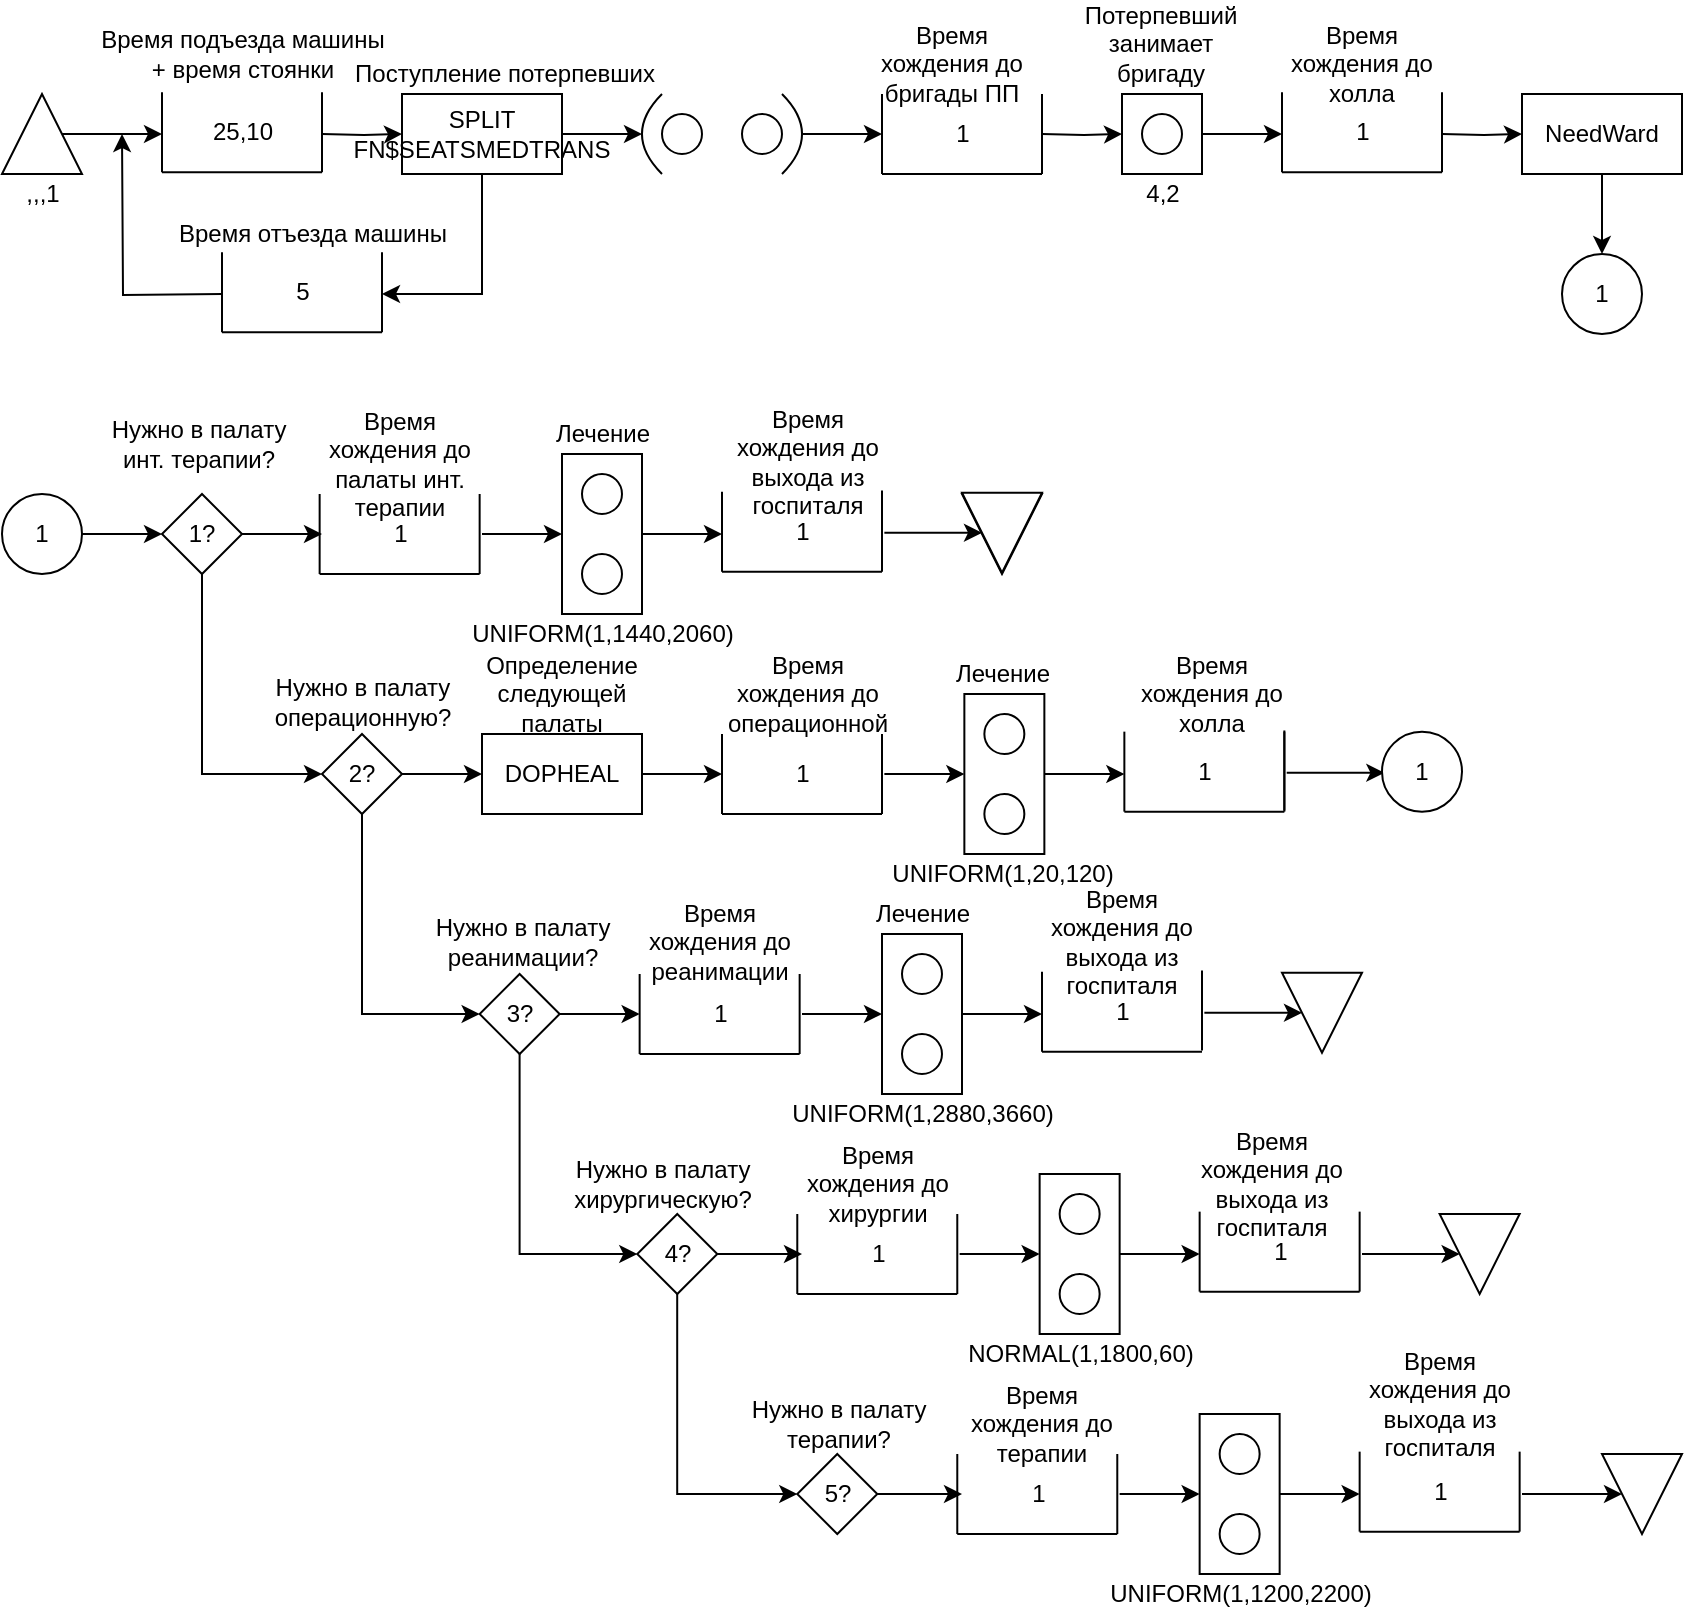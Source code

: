 <mxfile version="13.6.2" type="device"><diagram id="pzM8AmHVNg4FUVe3V20h" name="Page-1"><mxGraphModel dx="1422" dy="822" grid="1" gridSize="10" guides="1" tooltips="1" connect="1" arrows="1" fold="1" page="1" pageScale="1" pageWidth="827" pageHeight="1169" math="0" shadow="0"><root><mxCell id="0"/><mxCell id="1" parent="0"/><mxCell id="bkirzRiMXNWcFvwqPxNW-3" style="edgeStyle=orthogonalEdgeStyle;rounded=0;orthogonalLoop=1;jettySize=auto;html=1;entryX=0;entryY=0.5;entryDx=0;entryDy=0;" edge="1" parent="1" source="bkirzRiMXNWcFvwqPxNW-1"><mxGeometry relative="1" as="geometry"><mxPoint x="120.0" y="100" as="targetPoint"/></mxGeometry></mxCell><mxCell id="bkirzRiMXNWcFvwqPxNW-1" value="" style="triangle;whiteSpace=wrap;html=1;rotation=-90;" vertex="1" parent="1"><mxGeometry x="40" y="80" width="40" height="40" as="geometry"/></mxCell><mxCell id="bkirzRiMXNWcFvwqPxNW-5" style="edgeStyle=orthogonalEdgeStyle;rounded=0;orthogonalLoop=1;jettySize=auto;html=1;entryX=0;entryY=0.5;entryDx=0;entryDy=0;" edge="1" parent="1" target="bkirzRiMXNWcFvwqPxNW-4"><mxGeometry relative="1" as="geometry"><mxPoint x="200" y="100" as="sourcePoint"/></mxGeometry></mxCell><mxCell id="bkirzRiMXNWcFvwqPxNW-6" style="edgeStyle=orthogonalEdgeStyle;rounded=0;orthogonalLoop=1;jettySize=auto;html=1;" edge="1" parent="1"><mxGeometry relative="1" as="geometry"><mxPoint x="100" y="100" as="targetPoint"/><mxPoint x="150" y="180" as="sourcePoint"/><Array as="points"/></mxGeometry></mxCell><mxCell id="bkirzRiMXNWcFvwqPxNW-14" style="edgeStyle=orthogonalEdgeStyle;rounded=0;orthogonalLoop=1;jettySize=auto;html=1;entryX=0;entryY=0.5;entryDx=0;entryDy=0;" edge="1" parent="1" source="bkirzRiMXNWcFvwqPxNW-4" target="bkirzRiMXNWcFvwqPxNW-8"><mxGeometry relative="1" as="geometry"/></mxCell><mxCell id="bkirzRiMXNWcFvwqPxNW-4" value="SPLIT FN$SEATSMEDTRANS" style="rounded=0;whiteSpace=wrap;html=1;" vertex="1" parent="1"><mxGeometry x="240" y="80" width="80" height="40" as="geometry"/></mxCell><mxCell id="bkirzRiMXNWcFvwqPxNW-8" value="" style="shape=dataStorage;whiteSpace=wrap;html=1;fixedSize=1;size=10;" vertex="1" parent="1"><mxGeometry x="360" y="80" width="10" height="40" as="geometry"/></mxCell><mxCell id="bkirzRiMXNWcFvwqPxNW-16" style="edgeStyle=orthogonalEdgeStyle;rounded=0;orthogonalLoop=1;jettySize=auto;html=1;entryX=0;entryY=0.5;entryDx=0;entryDy=0;" edge="1" parent="1" target="bkirzRiMXNWcFvwqPxNW-15"><mxGeometry relative="1" as="geometry"><mxPoint x="560" y="100" as="sourcePoint"/></mxGeometry></mxCell><mxCell id="bkirzRiMXNWcFvwqPxNW-9" value="" style="shape=dataStorage;whiteSpace=wrap;html=1;fixedSize=1;size=10;rotation=-180;" vertex="1" parent="1"><mxGeometry x="430" y="80" width="10" height="40" as="geometry"/></mxCell><mxCell id="bkirzRiMXNWcFvwqPxNW-10" value="" style="ellipse;whiteSpace=wrap;html=1;aspect=fixed;" vertex="1" parent="1"><mxGeometry x="370" y="90" width="20" height="20" as="geometry"/></mxCell><mxCell id="bkirzRiMXNWcFvwqPxNW-13" value="" style="ellipse;whiteSpace=wrap;html=1;aspect=fixed;" vertex="1" parent="1"><mxGeometry x="410" y="90" width="20" height="20" as="geometry"/></mxCell><mxCell id="bkirzRiMXNWcFvwqPxNW-23" style="edgeStyle=orthogonalEdgeStyle;rounded=0;orthogonalLoop=1;jettySize=auto;html=1;entryX=0;entryY=0.5;entryDx=0;entryDy=0;" edge="1" parent="1" source="bkirzRiMXNWcFvwqPxNW-15"><mxGeometry relative="1" as="geometry"><mxPoint x="680" y="100" as="targetPoint"/></mxGeometry></mxCell><mxCell id="bkirzRiMXNWcFvwqPxNW-15" value="" style="whiteSpace=wrap;html=1;aspect=fixed;" vertex="1" parent="1"><mxGeometry x="600" y="80" width="40" height="40" as="geometry"/></mxCell><mxCell id="bkirzRiMXNWcFvwqPxNW-17" value="" style="ellipse;whiteSpace=wrap;html=1;aspect=fixed;" vertex="1" parent="1"><mxGeometry x="610" y="90" width="20" height="20" as="geometry"/></mxCell><mxCell id="bkirzRiMXNWcFvwqPxNW-19" style="edgeStyle=orthogonalEdgeStyle;rounded=0;orthogonalLoop=1;jettySize=auto;html=1;entryX=1;entryY=0.5;entryDx=0;entryDy=0;" edge="1" parent="1" source="bkirzRiMXNWcFvwqPxNW-4"><mxGeometry relative="1" as="geometry"><mxPoint x="230" y="180" as="targetPoint"/><mxPoint x="280" y="120" as="sourcePoint"/><Array as="points"><mxPoint x="280" y="180"/></Array></mxGeometry></mxCell><mxCell id="bkirzRiMXNWcFvwqPxNW-21" style="edgeStyle=orthogonalEdgeStyle;rounded=0;orthogonalLoop=1;jettySize=auto;html=1;entryX=0;entryY=0.5;entryDx=0;entryDy=0;" edge="1" parent="1" source="bkirzRiMXNWcFvwqPxNW-9"><mxGeometry relative="1" as="geometry"><mxPoint x="440" y="100" as="sourcePoint"/><mxPoint x="480" y="100" as="targetPoint"/></mxGeometry></mxCell><mxCell id="bkirzRiMXNWcFvwqPxNW-25" style="edgeStyle=orthogonalEdgeStyle;rounded=0;orthogonalLoop=1;jettySize=auto;html=1;entryX=0;entryY=0.5;entryDx=0;entryDy=0;" edge="1" parent="1" target="bkirzRiMXNWcFvwqPxNW-24"><mxGeometry relative="1" as="geometry"><mxPoint x="760" y="100" as="sourcePoint"/></mxGeometry></mxCell><mxCell id="bkirzRiMXNWcFvwqPxNW-185" style="edgeStyle=orthogonalEdgeStyle;rounded=0;orthogonalLoop=1;jettySize=auto;html=1;entryX=0.5;entryY=0;entryDx=0;entryDy=0;" edge="1" parent="1" source="bkirzRiMXNWcFvwqPxNW-24" target="bkirzRiMXNWcFvwqPxNW-184"><mxGeometry relative="1" as="geometry"/></mxCell><mxCell id="bkirzRiMXNWcFvwqPxNW-24" value="NeedWard" style="rounded=0;whiteSpace=wrap;html=1;" vertex="1" parent="1"><mxGeometry x="800" y="80" width="80" height="40" as="geometry"/></mxCell><mxCell id="bkirzRiMXNWcFvwqPxNW-57" style="edgeStyle=orthogonalEdgeStyle;rounded=0;orthogonalLoop=1;jettySize=auto;html=1;entryX=0;entryY=0.5;entryDx=0;entryDy=0;" edge="1" parent="1" source="bkirzRiMXNWcFvwqPxNW-26" target="bkirzRiMXNWcFvwqPxNW-27"><mxGeometry relative="1" as="geometry"/></mxCell><mxCell id="bkirzRiMXNWcFvwqPxNW-26" value="1" style="ellipse;whiteSpace=wrap;html=1;aspect=fixed;" vertex="1" parent="1"><mxGeometry x="40" y="280" width="40" height="40" as="geometry"/></mxCell><mxCell id="bkirzRiMXNWcFvwqPxNW-58" style="edgeStyle=orthogonalEdgeStyle;rounded=0;orthogonalLoop=1;jettySize=auto;html=1;exitX=1;exitY=0.5;exitDx=0;exitDy=0;entryX=0;entryY=0.5;entryDx=0;entryDy=0;" edge="1" parent="1" source="bkirzRiMXNWcFvwqPxNW-27"><mxGeometry relative="1" as="geometry"><mxPoint x="200" y="300" as="targetPoint"/></mxGeometry></mxCell><mxCell id="bkirzRiMXNWcFvwqPxNW-59" style="edgeStyle=orthogonalEdgeStyle;rounded=0;orthogonalLoop=1;jettySize=auto;html=1;entryX=0;entryY=0.5;entryDx=0;entryDy=0;" edge="1" parent="1" source="bkirzRiMXNWcFvwqPxNW-27" target="bkirzRiMXNWcFvwqPxNW-28"><mxGeometry relative="1" as="geometry"><Array as="points"><mxPoint x="140" y="420"/></Array></mxGeometry></mxCell><mxCell id="bkirzRiMXNWcFvwqPxNW-27" value="1?" style="rhombus;whiteSpace=wrap;html=1;" vertex="1" parent="1"><mxGeometry x="120" y="280" width="40" height="40" as="geometry"/></mxCell><mxCell id="bkirzRiMXNWcFvwqPxNW-60" style="edgeStyle=orthogonalEdgeStyle;rounded=0;orthogonalLoop=1;jettySize=auto;html=1;entryX=0;entryY=0.5;entryDx=0;entryDy=0;" edge="1" parent="1" source="bkirzRiMXNWcFvwqPxNW-28" target="bkirzRiMXNWcFvwqPxNW-29"><mxGeometry relative="1" as="geometry"><Array as="points"><mxPoint x="220" y="540"/></Array></mxGeometry></mxCell><mxCell id="bkirzRiMXNWcFvwqPxNW-61" style="edgeStyle=orthogonalEdgeStyle;rounded=0;orthogonalLoop=1;jettySize=auto;html=1;exitX=1;exitY=0.5;exitDx=0;exitDy=0;entryX=0;entryY=0.5;entryDx=0;entryDy=0;" edge="1" parent="1" source="bkirzRiMXNWcFvwqPxNW-28" target="bkirzRiMXNWcFvwqPxNW-33"><mxGeometry relative="1" as="geometry"/></mxCell><mxCell id="bkirzRiMXNWcFvwqPxNW-28" value="2?" style="rhombus;whiteSpace=wrap;html=1;" vertex="1" parent="1"><mxGeometry x="200" y="400" width="40" height="40" as="geometry"/></mxCell><mxCell id="bkirzRiMXNWcFvwqPxNW-62" style="edgeStyle=orthogonalEdgeStyle;rounded=0;orthogonalLoop=1;jettySize=auto;html=1;entryX=0;entryY=0.5;entryDx=0;entryDy=0;" edge="1" parent="1" source="bkirzRiMXNWcFvwqPxNW-29" target="bkirzRiMXNWcFvwqPxNW-30"><mxGeometry relative="1" as="geometry"><Array as="points"><mxPoint x="299" y="660"/></Array></mxGeometry></mxCell><mxCell id="bkirzRiMXNWcFvwqPxNW-169" style="edgeStyle=orthogonalEdgeStyle;rounded=0;orthogonalLoop=1;jettySize=auto;html=1;" edge="1" parent="1" source="bkirzRiMXNWcFvwqPxNW-29"><mxGeometry relative="1" as="geometry"><mxPoint x="358.82" y="540" as="targetPoint"/></mxGeometry></mxCell><mxCell id="bkirzRiMXNWcFvwqPxNW-29" value="3?" style="rhombus;whiteSpace=wrap;html=1;" vertex="1" parent="1"><mxGeometry x="278.82" y="520" width="40" height="40" as="geometry"/></mxCell><mxCell id="bkirzRiMXNWcFvwqPxNW-63" style="edgeStyle=orthogonalEdgeStyle;rounded=0;orthogonalLoop=1;jettySize=auto;html=1;entryX=0;entryY=0.5;entryDx=0;entryDy=0;" edge="1" parent="1" source="bkirzRiMXNWcFvwqPxNW-30" target="bkirzRiMXNWcFvwqPxNW-31"><mxGeometry relative="1" as="geometry"><Array as="points"><mxPoint x="378" y="780"/></Array></mxGeometry></mxCell><mxCell id="bkirzRiMXNWcFvwqPxNW-170" style="edgeStyle=orthogonalEdgeStyle;rounded=0;orthogonalLoop=1;jettySize=auto;html=1;" edge="1" parent="1" source="bkirzRiMXNWcFvwqPxNW-30"><mxGeometry relative="1" as="geometry"><mxPoint x="440" y="660.0" as="targetPoint"/></mxGeometry></mxCell><mxCell id="bkirzRiMXNWcFvwqPxNW-30" value="4?" style="rhombus;whiteSpace=wrap;html=1;" vertex="1" parent="1"><mxGeometry x="357.64" y="640" width="40" height="40" as="geometry"/></mxCell><mxCell id="bkirzRiMXNWcFvwqPxNW-171" style="edgeStyle=orthogonalEdgeStyle;rounded=0;orthogonalLoop=1;jettySize=auto;html=1;" edge="1" parent="1" source="bkirzRiMXNWcFvwqPxNW-31"><mxGeometry relative="1" as="geometry"><mxPoint x="520" y="780.0" as="targetPoint"/></mxGeometry></mxCell><mxCell id="bkirzRiMXNWcFvwqPxNW-31" value="5?" style="rhombus;whiteSpace=wrap;html=1;" vertex="1" parent="1"><mxGeometry x="437.64" y="760" width="40" height="40" as="geometry"/></mxCell><mxCell id="bkirzRiMXNWcFvwqPxNW-121" style="edgeStyle=orthogonalEdgeStyle;rounded=0;orthogonalLoop=1;jettySize=auto;html=1;" edge="1" parent="1" source="bkirzRiMXNWcFvwqPxNW-33"><mxGeometry relative="1" as="geometry"><mxPoint x="400" y="420.0" as="targetPoint"/></mxGeometry></mxCell><mxCell id="bkirzRiMXNWcFvwqPxNW-33" value="DOPHEAL" style="rounded=0;whiteSpace=wrap;html=1;" vertex="1" parent="1"><mxGeometry x="280" y="400" width="80" height="40" as="geometry"/></mxCell><mxCell id="bkirzRiMXNWcFvwqPxNW-75" style="edgeStyle=orthogonalEdgeStyle;rounded=0;orthogonalLoop=1;jettySize=auto;html=1;" edge="1" parent="1" source="bkirzRiMXNWcFvwqPxNW-37"><mxGeometry relative="1" as="geometry"><mxPoint x="400" y="300" as="targetPoint"/></mxGeometry></mxCell><mxCell id="bkirzRiMXNWcFvwqPxNW-37" value="" style="rounded=0;whiteSpace=wrap;html=1;rotation=-90;" vertex="1" parent="1"><mxGeometry x="300" y="280" width="80" height="40" as="geometry"/></mxCell><mxCell id="bkirzRiMXNWcFvwqPxNW-42" value="" style="ellipse;whiteSpace=wrap;html=1;aspect=fixed;" vertex="1" parent="1"><mxGeometry x="330" y="270" width="20" height="20" as="geometry"/></mxCell><mxCell id="bkirzRiMXNWcFvwqPxNW-44" value="" style="ellipse;whiteSpace=wrap;html=1;aspect=fixed;" vertex="1" parent="1"><mxGeometry x="330" y="310" width="20" height="20" as="geometry"/></mxCell><mxCell id="bkirzRiMXNWcFvwqPxNW-47" value="" style="endArrow=none;html=1;" edge="1" parent="1"><mxGeometry width="50" height="50" relative="1" as="geometry"><mxPoint x="480" y="120" as="sourcePoint"/><mxPoint x="480" y="80" as="targetPoint"/></mxGeometry></mxCell><mxCell id="bkirzRiMXNWcFvwqPxNW-48" value="" style="endArrow=none;html=1;" edge="1" parent="1"><mxGeometry width="50" height="50" relative="1" as="geometry"><mxPoint x="480" y="120" as="sourcePoint"/><mxPoint x="560" y="120" as="targetPoint"/></mxGeometry></mxCell><mxCell id="bkirzRiMXNWcFvwqPxNW-49" value="" style="endArrow=none;html=1;" edge="1" parent="1"><mxGeometry width="50" height="50" relative="1" as="geometry"><mxPoint x="560" y="120" as="sourcePoint"/><mxPoint x="560" y="80" as="targetPoint"/></mxGeometry></mxCell><mxCell id="bkirzRiMXNWcFvwqPxNW-50" value="1" style="text;html=1;align=center;verticalAlign=middle;resizable=0;points=[];autosize=1;" vertex="1" parent="1"><mxGeometry x="510" y="90" width="20" height="20" as="geometry"/></mxCell><mxCell id="bkirzRiMXNWcFvwqPxNW-51" value="4,2" style="text;html=1;align=center;verticalAlign=middle;resizable=0;points=[];autosize=1;" vertex="1" parent="1"><mxGeometry x="605" y="120" width="30" height="20" as="geometry"/></mxCell><mxCell id="bkirzRiMXNWcFvwqPxNW-53" value="" style="endArrow=none;html=1;" edge="1" parent="1"><mxGeometry width="50" height="50" relative="1" as="geometry"><mxPoint x="680" y="119.17" as="sourcePoint"/><mxPoint x="680" y="79.17" as="targetPoint"/></mxGeometry></mxCell><mxCell id="bkirzRiMXNWcFvwqPxNW-54" value="" style="endArrow=none;html=1;" edge="1" parent="1"><mxGeometry width="50" height="50" relative="1" as="geometry"><mxPoint x="680" y="119.17" as="sourcePoint"/><mxPoint x="760" y="119.17" as="targetPoint"/></mxGeometry></mxCell><mxCell id="bkirzRiMXNWcFvwqPxNW-55" value="" style="endArrow=none;html=1;" edge="1" parent="1"><mxGeometry width="50" height="50" relative="1" as="geometry"><mxPoint x="760" y="119.17" as="sourcePoint"/><mxPoint x="760" y="79.17" as="targetPoint"/></mxGeometry></mxCell><mxCell id="bkirzRiMXNWcFvwqPxNW-56" value="1" style="text;html=1;align=center;verticalAlign=middle;resizable=0;points=[];autosize=1;" vertex="1" parent="1"><mxGeometry x="710" y="89.17" width="20" height="20" as="geometry"/></mxCell><mxCell id="bkirzRiMXNWcFvwqPxNW-64" value="" style="endArrow=none;html=1;" edge="1" parent="1"><mxGeometry width="50" height="50" relative="1" as="geometry"><mxPoint x="198.82" y="320" as="sourcePoint"/><mxPoint x="198.82" y="280" as="targetPoint"/></mxGeometry></mxCell><mxCell id="bkirzRiMXNWcFvwqPxNW-65" value="" style="endArrow=none;html=1;" edge="1" parent="1"><mxGeometry width="50" height="50" relative="1" as="geometry"><mxPoint x="198.82" y="320" as="sourcePoint"/><mxPoint x="278.82" y="320" as="targetPoint"/></mxGeometry></mxCell><mxCell id="bkirzRiMXNWcFvwqPxNW-66" value="" style="endArrow=none;html=1;" edge="1" parent="1"><mxGeometry width="50" height="50" relative="1" as="geometry"><mxPoint x="278.82" y="320" as="sourcePoint"/><mxPoint x="278.82" y="280" as="targetPoint"/></mxGeometry></mxCell><mxCell id="bkirzRiMXNWcFvwqPxNW-67" value="1" style="text;html=1;align=center;verticalAlign=middle;resizable=0;points=[];autosize=1;" vertex="1" parent="1"><mxGeometry x="228.82" y="290" width="20" height="20" as="geometry"/></mxCell><mxCell id="bkirzRiMXNWcFvwqPxNW-68" value="" style="endArrow=classic;html=1;entryX=0.5;entryY=0;entryDx=0;entryDy=0;" edge="1" parent="1" target="bkirzRiMXNWcFvwqPxNW-37"><mxGeometry width="50" height="50" relative="1" as="geometry"><mxPoint x="280" y="300" as="sourcePoint"/><mxPoint x="390" y="270" as="targetPoint"/></mxGeometry></mxCell><mxCell id="bkirzRiMXNWcFvwqPxNW-69" value="UNIFORM(1,1440,2060)" style="text;html=1;align=center;verticalAlign=middle;resizable=0;points=[];autosize=1;" vertex="1" parent="1"><mxGeometry x="265" y="340" width="150" height="20" as="geometry"/></mxCell><mxCell id="bkirzRiMXNWcFvwqPxNW-70" value="" style="endArrow=none;html=1;" edge="1" parent="1"><mxGeometry width="50" height="50" relative="1" as="geometry"><mxPoint x="400.0" y="318.82" as="sourcePoint"/><mxPoint x="400.0" y="278.82" as="targetPoint"/></mxGeometry></mxCell><mxCell id="bkirzRiMXNWcFvwqPxNW-71" value="" style="endArrow=none;html=1;" edge="1" parent="1"><mxGeometry width="50" height="50" relative="1" as="geometry"><mxPoint x="400.0" y="318.82" as="sourcePoint"/><mxPoint x="480" y="318.82" as="targetPoint"/></mxGeometry></mxCell><mxCell id="bkirzRiMXNWcFvwqPxNW-72" value="" style="endArrow=none;html=1;" edge="1" parent="1"><mxGeometry width="50" height="50" relative="1" as="geometry"><mxPoint x="480" y="318.82" as="sourcePoint"/><mxPoint x="480" y="278.82" as="targetPoint"/></mxGeometry></mxCell><mxCell id="bkirzRiMXNWcFvwqPxNW-73" value="1" style="text;html=1;align=center;verticalAlign=middle;resizable=0;points=[];autosize=1;" vertex="1" parent="1"><mxGeometry x="430" y="288.82" width="20" height="20" as="geometry"/></mxCell><mxCell id="bkirzRiMXNWcFvwqPxNW-74" value="" style="triangle;whiteSpace=wrap;html=1;rotation=90;" vertex="1" parent="1"><mxGeometry x="520" y="280" width="40" height="40" as="geometry"/></mxCell><mxCell id="bkirzRiMXNWcFvwqPxNW-76" style="edgeStyle=orthogonalEdgeStyle;rounded=0;orthogonalLoop=1;jettySize=auto;html=1;" edge="1" parent="1" source="bkirzRiMXNWcFvwqPxNW-77"><mxGeometry relative="1" as="geometry"><mxPoint x="601.18" y="420" as="targetPoint"/></mxGeometry></mxCell><mxCell id="bkirzRiMXNWcFvwqPxNW-77" value="" style="rounded=0;whiteSpace=wrap;html=1;rotation=-90;" vertex="1" parent="1"><mxGeometry x="501.18" y="400" width="80" height="40" as="geometry"/></mxCell><mxCell id="bkirzRiMXNWcFvwqPxNW-78" value="" style="ellipse;whiteSpace=wrap;html=1;aspect=fixed;" vertex="1" parent="1"><mxGeometry x="531.18" y="390" width="20" height="20" as="geometry"/></mxCell><mxCell id="bkirzRiMXNWcFvwqPxNW-79" value="" style="ellipse;whiteSpace=wrap;html=1;aspect=fixed;" vertex="1" parent="1"><mxGeometry x="531.18" y="430" width="20" height="20" as="geometry"/></mxCell><mxCell id="bkirzRiMXNWcFvwqPxNW-80" value="" style="endArrow=none;html=1;" edge="1" parent="1"><mxGeometry width="50" height="50" relative="1" as="geometry"><mxPoint x="400.0" y="440" as="sourcePoint"/><mxPoint x="400.0" y="400" as="targetPoint"/></mxGeometry></mxCell><mxCell id="bkirzRiMXNWcFvwqPxNW-81" value="" style="endArrow=none;html=1;" edge="1" parent="1"><mxGeometry width="50" height="50" relative="1" as="geometry"><mxPoint x="400.0" y="440" as="sourcePoint"/><mxPoint x="480.0" y="440" as="targetPoint"/></mxGeometry></mxCell><mxCell id="bkirzRiMXNWcFvwqPxNW-82" value="" style="endArrow=none;html=1;" edge="1" parent="1"><mxGeometry width="50" height="50" relative="1" as="geometry"><mxPoint x="480.0" y="440" as="sourcePoint"/><mxPoint x="480.0" y="400" as="targetPoint"/></mxGeometry></mxCell><mxCell id="bkirzRiMXNWcFvwqPxNW-83" value="1" style="text;html=1;align=center;verticalAlign=middle;resizable=0;points=[];autosize=1;" vertex="1" parent="1"><mxGeometry x="430" y="410" width="20" height="20" as="geometry"/></mxCell><mxCell id="bkirzRiMXNWcFvwqPxNW-84" value="" style="endArrow=classic;html=1;entryX=0.5;entryY=0;entryDx=0;entryDy=0;" edge="1" parent="1" target="bkirzRiMXNWcFvwqPxNW-77"><mxGeometry width="50" height="50" relative="1" as="geometry"><mxPoint x="481.18" y="420" as="sourcePoint"/><mxPoint x="591.18" y="390" as="targetPoint"/></mxGeometry></mxCell><mxCell id="bkirzRiMXNWcFvwqPxNW-85" value="UNIFORM(1,20,120)" style="text;html=1;align=center;verticalAlign=middle;resizable=0;points=[];autosize=1;" vertex="1" parent="1"><mxGeometry x="475" y="460" width="130" height="20" as="geometry"/></mxCell><mxCell id="bkirzRiMXNWcFvwqPxNW-86" value="" style="endArrow=none;html=1;" edge="1" parent="1"><mxGeometry width="50" height="50" relative="1" as="geometry"><mxPoint x="601.18" y="438.82" as="sourcePoint"/><mxPoint x="601.18" y="398.82" as="targetPoint"/></mxGeometry></mxCell><mxCell id="bkirzRiMXNWcFvwqPxNW-87" value="" style="endArrow=none;html=1;" edge="1" parent="1"><mxGeometry width="50" height="50" relative="1" as="geometry"><mxPoint x="601.18" y="438.82" as="sourcePoint"/><mxPoint x="681.18" y="438.82" as="targetPoint"/></mxGeometry></mxCell><mxCell id="bkirzRiMXNWcFvwqPxNW-88" value="" style="endArrow=none;html=1;" edge="1" parent="1"><mxGeometry width="50" height="50" relative="1" as="geometry"><mxPoint x="681.18" y="438.82" as="sourcePoint"/><mxPoint x="681.18" y="398.82" as="targetPoint"/></mxGeometry></mxCell><mxCell id="bkirzRiMXNWcFvwqPxNW-89" value="1" style="text;html=1;align=center;verticalAlign=middle;resizable=0;points=[];autosize=1;" vertex="1" parent="1"><mxGeometry x="631.18" y="408.82" width="20" height="20" as="geometry"/></mxCell><mxCell id="bkirzRiMXNWcFvwqPxNW-91" style="edgeStyle=orthogonalEdgeStyle;rounded=0;orthogonalLoop=1;jettySize=auto;html=1;" edge="1" parent="1" source="bkirzRiMXNWcFvwqPxNW-92"><mxGeometry relative="1" as="geometry"><mxPoint x="638.82" y="660" as="targetPoint"/></mxGeometry></mxCell><mxCell id="bkirzRiMXNWcFvwqPxNW-92" value="" style="rounded=0;whiteSpace=wrap;html=1;rotation=-90;" vertex="1" parent="1"><mxGeometry x="538.82" y="640" width="80" height="40" as="geometry"/></mxCell><mxCell id="bkirzRiMXNWcFvwqPxNW-93" value="" style="ellipse;whiteSpace=wrap;html=1;aspect=fixed;" vertex="1" parent="1"><mxGeometry x="568.82" y="630" width="20" height="20" as="geometry"/></mxCell><mxCell id="bkirzRiMXNWcFvwqPxNW-94" value="" style="ellipse;whiteSpace=wrap;html=1;aspect=fixed;" vertex="1" parent="1"><mxGeometry x="568.82" y="670" width="20" height="20" as="geometry"/></mxCell><mxCell id="bkirzRiMXNWcFvwqPxNW-95" value="" style="endArrow=none;html=1;" edge="1" parent="1"><mxGeometry width="50" height="50" relative="1" as="geometry"><mxPoint x="437.64" y="680" as="sourcePoint"/><mxPoint x="437.64" y="640" as="targetPoint"/></mxGeometry></mxCell><mxCell id="bkirzRiMXNWcFvwqPxNW-96" value="" style="endArrow=none;html=1;" edge="1" parent="1"><mxGeometry width="50" height="50" relative="1" as="geometry"><mxPoint x="437.64" y="680" as="sourcePoint"/><mxPoint x="517.64" y="680" as="targetPoint"/></mxGeometry></mxCell><mxCell id="bkirzRiMXNWcFvwqPxNW-97" value="" style="endArrow=none;html=1;" edge="1" parent="1"><mxGeometry width="50" height="50" relative="1" as="geometry"><mxPoint x="517.64" y="680" as="sourcePoint"/><mxPoint x="517.64" y="640" as="targetPoint"/></mxGeometry></mxCell><mxCell id="bkirzRiMXNWcFvwqPxNW-98" value="1" style="text;html=1;align=center;verticalAlign=middle;resizable=0;points=[];autosize=1;" vertex="1" parent="1"><mxGeometry x="467.64" y="650" width="20" height="20" as="geometry"/></mxCell><mxCell id="bkirzRiMXNWcFvwqPxNW-99" value="" style="endArrow=classic;html=1;entryX=0.5;entryY=0;entryDx=0;entryDy=0;" edge="1" parent="1" target="bkirzRiMXNWcFvwqPxNW-92"><mxGeometry width="50" height="50" relative="1" as="geometry"><mxPoint x="518.82" y="660" as="sourcePoint"/><mxPoint x="628.82" y="630" as="targetPoint"/></mxGeometry></mxCell><mxCell id="bkirzRiMXNWcFvwqPxNW-100" value="NORMAL(1,1800,60)" style="text;html=1;align=center;verticalAlign=middle;resizable=0;points=[];autosize=1;" vertex="1" parent="1"><mxGeometry x="513.82" y="700" width="130" height="20" as="geometry"/></mxCell><mxCell id="bkirzRiMXNWcFvwqPxNW-101" value="" style="endArrow=none;html=1;" edge="1" parent="1"><mxGeometry width="50" height="50" relative="1" as="geometry"><mxPoint x="638.82" y="678.82" as="sourcePoint"/><mxPoint x="638.82" y="638.82" as="targetPoint"/></mxGeometry></mxCell><mxCell id="bkirzRiMXNWcFvwqPxNW-102" value="" style="endArrow=none;html=1;" edge="1" parent="1"><mxGeometry width="50" height="50" relative="1" as="geometry"><mxPoint x="638.82" y="678.82" as="sourcePoint"/><mxPoint x="718.82" y="678.82" as="targetPoint"/></mxGeometry></mxCell><mxCell id="bkirzRiMXNWcFvwqPxNW-103" value="" style="endArrow=none;html=1;" edge="1" parent="1"><mxGeometry width="50" height="50" relative="1" as="geometry"><mxPoint x="718.82" y="678.82" as="sourcePoint"/><mxPoint x="718.82" y="638.82" as="targetPoint"/></mxGeometry></mxCell><mxCell id="bkirzRiMXNWcFvwqPxNW-104" value="1" style="text;html=1;align=center;verticalAlign=middle;resizable=0;points=[];autosize=1;" vertex="1" parent="1"><mxGeometry x="668.82" y="648.82" width="20" height="20" as="geometry"/></mxCell><mxCell id="bkirzRiMXNWcFvwqPxNW-105" value="" style="triangle;whiteSpace=wrap;html=1;rotation=90;" vertex="1" parent="1"><mxGeometry x="758.82" y="640" width="40" height="40" as="geometry"/></mxCell><mxCell id="bkirzRiMXNWcFvwqPxNW-106" style="edgeStyle=orthogonalEdgeStyle;rounded=0;orthogonalLoop=1;jettySize=auto;html=1;" edge="1" parent="1" source="bkirzRiMXNWcFvwqPxNW-107"><mxGeometry relative="1" as="geometry"><mxPoint x="718.82" y="780" as="targetPoint"/></mxGeometry></mxCell><mxCell id="bkirzRiMXNWcFvwqPxNW-107" value="" style="rounded=0;whiteSpace=wrap;html=1;rotation=-90;" vertex="1" parent="1"><mxGeometry x="618.82" y="760" width="80" height="40" as="geometry"/></mxCell><mxCell id="bkirzRiMXNWcFvwqPxNW-108" value="" style="ellipse;whiteSpace=wrap;html=1;aspect=fixed;" vertex="1" parent="1"><mxGeometry x="648.82" y="750" width="20" height="20" as="geometry"/></mxCell><mxCell id="bkirzRiMXNWcFvwqPxNW-109" value="" style="ellipse;whiteSpace=wrap;html=1;aspect=fixed;" vertex="1" parent="1"><mxGeometry x="648.82" y="790" width="20" height="20" as="geometry"/></mxCell><mxCell id="bkirzRiMXNWcFvwqPxNW-110" value="" style="endArrow=none;html=1;" edge="1" parent="1"><mxGeometry width="50" height="50" relative="1" as="geometry"><mxPoint x="517.64" y="800" as="sourcePoint"/><mxPoint x="517.64" y="760" as="targetPoint"/></mxGeometry></mxCell><mxCell id="bkirzRiMXNWcFvwqPxNW-111" value="" style="endArrow=none;html=1;" edge="1" parent="1"><mxGeometry width="50" height="50" relative="1" as="geometry"><mxPoint x="517.64" y="800" as="sourcePoint"/><mxPoint x="597.64" y="800" as="targetPoint"/></mxGeometry></mxCell><mxCell id="bkirzRiMXNWcFvwqPxNW-112" value="" style="endArrow=none;html=1;" edge="1" parent="1"><mxGeometry width="50" height="50" relative="1" as="geometry"><mxPoint x="597.64" y="800" as="sourcePoint"/><mxPoint x="597.64" y="760" as="targetPoint"/></mxGeometry></mxCell><mxCell id="bkirzRiMXNWcFvwqPxNW-113" value="1" style="text;html=1;align=center;verticalAlign=middle;resizable=0;points=[];autosize=1;" vertex="1" parent="1"><mxGeometry x="547.64" y="770" width="20" height="20" as="geometry"/></mxCell><mxCell id="bkirzRiMXNWcFvwqPxNW-114" value="" style="endArrow=classic;html=1;entryX=0.5;entryY=0;entryDx=0;entryDy=0;" edge="1" parent="1" target="bkirzRiMXNWcFvwqPxNW-107"><mxGeometry width="50" height="50" relative="1" as="geometry"><mxPoint x="598.82" y="780" as="sourcePoint"/><mxPoint x="708.82" y="750" as="targetPoint"/></mxGeometry></mxCell><mxCell id="bkirzRiMXNWcFvwqPxNW-115" value="UNIFORM(1,1200,2200)" style="text;html=1;align=center;verticalAlign=middle;resizable=0;points=[];autosize=1;" vertex="1" parent="1"><mxGeometry x="583.82" y="820" width="150" height="20" as="geometry"/></mxCell><mxCell id="bkirzRiMXNWcFvwqPxNW-116" value="" style="endArrow=none;html=1;" edge="1" parent="1"><mxGeometry width="50" height="50" relative="1" as="geometry"><mxPoint x="718.82" y="798.82" as="sourcePoint"/><mxPoint x="718.82" y="758.82" as="targetPoint"/></mxGeometry></mxCell><mxCell id="bkirzRiMXNWcFvwqPxNW-117" value="" style="endArrow=none;html=1;" edge="1" parent="1"><mxGeometry width="50" height="50" relative="1" as="geometry"><mxPoint x="718.82" y="798.82" as="sourcePoint"/><mxPoint x="798.82" y="798.82" as="targetPoint"/></mxGeometry></mxCell><mxCell id="bkirzRiMXNWcFvwqPxNW-118" value="" style="endArrow=none;html=1;" edge="1" parent="1"><mxGeometry width="50" height="50" relative="1" as="geometry"><mxPoint x="798.82" y="798.82" as="sourcePoint"/><mxPoint x="798.82" y="758.82" as="targetPoint"/></mxGeometry></mxCell><mxCell id="bkirzRiMXNWcFvwqPxNW-119" value="1" style="text;html=1;align=center;verticalAlign=middle;resizable=0;points=[];autosize=1;" vertex="1" parent="1"><mxGeometry x="748.82" y="768.82" width="20" height="20" as="geometry"/></mxCell><mxCell id="bkirzRiMXNWcFvwqPxNW-120" value="" style="triangle;whiteSpace=wrap;html=1;rotation=90;" vertex="1" parent="1"><mxGeometry x="840.0" y="760" width="40" height="40" as="geometry"/></mxCell><mxCell id="bkirzRiMXNWcFvwqPxNW-155" style="edgeStyle=orthogonalEdgeStyle;rounded=0;orthogonalLoop=1;jettySize=auto;html=1;" edge="1" parent="1" source="bkirzRiMXNWcFvwqPxNW-156"><mxGeometry relative="1" as="geometry"><mxPoint x="560.0" y="540.0" as="targetPoint"/></mxGeometry></mxCell><mxCell id="bkirzRiMXNWcFvwqPxNW-156" value="" style="rounded=0;whiteSpace=wrap;html=1;rotation=-90;" vertex="1" parent="1"><mxGeometry x="460.0" y="520" width="80" height="40" as="geometry"/></mxCell><mxCell id="bkirzRiMXNWcFvwqPxNW-157" value="" style="ellipse;whiteSpace=wrap;html=1;aspect=fixed;" vertex="1" parent="1"><mxGeometry x="490.0" y="510" width="20" height="20" as="geometry"/></mxCell><mxCell id="bkirzRiMXNWcFvwqPxNW-158" value="" style="ellipse;whiteSpace=wrap;html=1;aspect=fixed;" vertex="1" parent="1"><mxGeometry x="490.0" y="550" width="20" height="20" as="geometry"/></mxCell><mxCell id="bkirzRiMXNWcFvwqPxNW-159" value="" style="endArrow=none;html=1;" edge="1" parent="1"><mxGeometry width="50" height="50" relative="1" as="geometry"><mxPoint x="358.82" y="560.0" as="sourcePoint"/><mxPoint x="358.82" y="520.0" as="targetPoint"/></mxGeometry></mxCell><mxCell id="bkirzRiMXNWcFvwqPxNW-160" value="" style="endArrow=none;html=1;" edge="1" parent="1"><mxGeometry width="50" height="50" relative="1" as="geometry"><mxPoint x="358.82" y="560.0" as="sourcePoint"/><mxPoint x="438.82" y="560.0" as="targetPoint"/></mxGeometry></mxCell><mxCell id="bkirzRiMXNWcFvwqPxNW-161" value="" style="endArrow=none;html=1;" edge="1" parent="1"><mxGeometry width="50" height="50" relative="1" as="geometry"><mxPoint x="438.82" y="560.0" as="sourcePoint"/><mxPoint x="438.82" y="520.0" as="targetPoint"/></mxGeometry></mxCell><mxCell id="bkirzRiMXNWcFvwqPxNW-162" value="1" style="text;html=1;align=center;verticalAlign=middle;resizable=0;points=[];autosize=1;" vertex="1" parent="1"><mxGeometry x="388.82" y="530" width="20" height="20" as="geometry"/></mxCell><mxCell id="bkirzRiMXNWcFvwqPxNW-163" value="" style="endArrow=classic;html=1;entryX=0.5;entryY=0;entryDx=0;entryDy=0;" edge="1" parent="1" target="bkirzRiMXNWcFvwqPxNW-156"><mxGeometry width="50" height="50" relative="1" as="geometry"><mxPoint x="440.0" y="540.0" as="sourcePoint"/><mxPoint x="550.0" y="510" as="targetPoint"/></mxGeometry></mxCell><mxCell id="bkirzRiMXNWcFvwqPxNW-164" value="UNIFORM(1,2880,3660)" style="text;html=1;align=center;verticalAlign=middle;resizable=0;points=[];autosize=1;" vertex="1" parent="1"><mxGeometry x="425.0" y="580" width="150" height="20" as="geometry"/></mxCell><mxCell id="bkirzRiMXNWcFvwqPxNW-165" value="" style="endArrow=none;html=1;" edge="1" parent="1"><mxGeometry width="50" height="50" relative="1" as="geometry"><mxPoint x="560.0" y="558.82" as="sourcePoint"/><mxPoint x="560.0" y="518.82" as="targetPoint"/></mxGeometry></mxCell><mxCell id="bkirzRiMXNWcFvwqPxNW-166" value="" style="endArrow=none;html=1;" edge="1" parent="1"><mxGeometry width="50" height="50" relative="1" as="geometry"><mxPoint x="560.0" y="558.82" as="sourcePoint"/><mxPoint x="640.0" y="558.82" as="targetPoint"/></mxGeometry></mxCell><mxCell id="bkirzRiMXNWcFvwqPxNW-168" value="1" style="text;html=1;align=center;verticalAlign=middle;resizable=0;points=[];autosize=1;" vertex="1" parent="1"><mxGeometry x="590.0" y="528.82" width="20" height="20" as="geometry"/></mxCell><mxCell id="bkirzRiMXNWcFvwqPxNW-172" value="" style="endArrow=classic;html=1;entryX=0.5;entryY=1;entryDx=0;entryDy=0;" edge="1" parent="1" target="bkirzRiMXNWcFvwqPxNW-120"><mxGeometry width="50" height="50" relative="1" as="geometry"><mxPoint x="800" y="780" as="sourcePoint"/><mxPoint x="760" y="720" as="targetPoint"/></mxGeometry></mxCell><mxCell id="bkirzRiMXNWcFvwqPxNW-173" value="" style="endArrow=classic;html=1;entryX=0.5;entryY=1;entryDx=0;entryDy=0;" edge="1" parent="1" target="bkirzRiMXNWcFvwqPxNW-105"><mxGeometry width="50" height="50" relative="1" as="geometry"><mxPoint x="720" y="660" as="sourcePoint"/><mxPoint x="860" y="790" as="targetPoint"/></mxGeometry></mxCell><mxCell id="bkirzRiMXNWcFvwqPxNW-174" value="" style="endArrow=none;html=1;" edge="1" parent="1"><mxGeometry width="50" height="50" relative="1" as="geometry"><mxPoint x="640.0" y="558.23" as="sourcePoint"/><mxPoint x="640.0" y="518.23" as="targetPoint"/></mxGeometry></mxCell><mxCell id="bkirzRiMXNWcFvwqPxNW-175" value="" style="triangle;whiteSpace=wrap;html=1;rotation=90;" vertex="1" parent="1"><mxGeometry x="680.0" y="519.41" width="40" height="40" as="geometry"/></mxCell><mxCell id="bkirzRiMXNWcFvwqPxNW-176" value="" style="endArrow=classic;html=1;entryX=0.5;entryY=1;entryDx=0;entryDy=0;" edge="1" parent="1" target="bkirzRiMXNWcFvwqPxNW-175"><mxGeometry width="50" height="50" relative="1" as="geometry"><mxPoint x="641.18" y="539.41" as="sourcePoint"/><mxPoint x="781.18" y="669.41" as="targetPoint"/></mxGeometry></mxCell><mxCell id="bkirzRiMXNWcFvwqPxNW-177" value="" style="endArrow=none;html=1;" edge="1" parent="1"><mxGeometry width="50" height="50" relative="1" as="geometry"><mxPoint x="681.18" y="438.23" as="sourcePoint"/><mxPoint x="681.18" y="398.23" as="targetPoint"/></mxGeometry></mxCell><mxCell id="bkirzRiMXNWcFvwqPxNW-179" value="" style="endArrow=classic;html=1;entryX=0.5;entryY=1;entryDx=0;entryDy=0;" edge="1" parent="1"><mxGeometry width="50" height="50" relative="1" as="geometry"><mxPoint x="682.36" y="419.41" as="sourcePoint"/><mxPoint x="731.18" y="419.41" as="targetPoint"/></mxGeometry></mxCell><mxCell id="bkirzRiMXNWcFvwqPxNW-180" value="" style="endArrow=none;html=1;" edge="1" parent="1"><mxGeometry width="50" height="50" relative="1" as="geometry"><mxPoint x="480.0" y="318.23" as="sourcePoint"/><mxPoint x="480.0" y="278.23" as="targetPoint"/></mxGeometry></mxCell><mxCell id="bkirzRiMXNWcFvwqPxNW-181" value="" style="triangle;whiteSpace=wrap;html=1;rotation=90;" vertex="1" parent="1"><mxGeometry x="520.0" y="279.41" width="40" height="40" as="geometry"/></mxCell><mxCell id="bkirzRiMXNWcFvwqPxNW-182" value="" style="endArrow=classic;html=1;entryX=0.5;entryY=1;entryDx=0;entryDy=0;" edge="1" parent="1" target="bkirzRiMXNWcFvwqPxNW-181"><mxGeometry width="50" height="50" relative="1" as="geometry"><mxPoint x="481.18" y="299.41" as="sourcePoint"/><mxPoint x="621.18" y="429.41" as="targetPoint"/></mxGeometry></mxCell><mxCell id="bkirzRiMXNWcFvwqPxNW-183" value="1" style="ellipse;whiteSpace=wrap;html=1;aspect=fixed;" vertex="1" parent="1"><mxGeometry x="730" y="398.82" width="40" height="40" as="geometry"/></mxCell><mxCell id="bkirzRiMXNWcFvwqPxNW-184" value="1" style="ellipse;whiteSpace=wrap;html=1;aspect=fixed;" vertex="1" parent="1"><mxGeometry x="820" y="160" width="40" height="40" as="geometry"/></mxCell><mxCell id="bkirzRiMXNWcFvwqPxNW-186" value=",,,1" style="text;html=1;align=center;verticalAlign=middle;resizable=0;points=[];autosize=1;" vertex="1" parent="1"><mxGeometry x="45" y="120" width="30" height="20" as="geometry"/></mxCell><mxCell id="bkirzRiMXNWcFvwqPxNW-187" value="" style="endArrow=none;html=1;" edge="1" parent="1"><mxGeometry width="50" height="50" relative="1" as="geometry"><mxPoint x="120.0" y="119.17" as="sourcePoint"/><mxPoint x="120.0" y="79.17" as="targetPoint"/></mxGeometry></mxCell><mxCell id="bkirzRiMXNWcFvwqPxNW-188" value="" style="endArrow=none;html=1;" edge="1" parent="1"><mxGeometry width="50" height="50" relative="1" as="geometry"><mxPoint x="120.0" y="119.17" as="sourcePoint"/><mxPoint x="200.0" y="119.17" as="targetPoint"/></mxGeometry></mxCell><mxCell id="bkirzRiMXNWcFvwqPxNW-189" value="" style="endArrow=none;html=1;" edge="1" parent="1"><mxGeometry width="50" height="50" relative="1" as="geometry"><mxPoint x="200.0" y="119.17" as="sourcePoint"/><mxPoint x="200.0" y="79.17" as="targetPoint"/></mxGeometry></mxCell><mxCell id="bkirzRiMXNWcFvwqPxNW-190" value="25,10" style="text;html=1;align=center;verticalAlign=middle;resizable=0;points=[];autosize=1;" vertex="1" parent="1"><mxGeometry x="135" y="89.17" width="50" height="20" as="geometry"/></mxCell><mxCell id="bkirzRiMXNWcFvwqPxNW-191" value="" style="endArrow=none;html=1;" edge="1" parent="1"><mxGeometry width="50" height="50" relative="1" as="geometry"><mxPoint x="150.0" y="199.17" as="sourcePoint"/><mxPoint x="150.0" y="159.17" as="targetPoint"/></mxGeometry></mxCell><mxCell id="bkirzRiMXNWcFvwqPxNW-192" value="" style="endArrow=none;html=1;" edge="1" parent="1"><mxGeometry width="50" height="50" relative="1" as="geometry"><mxPoint x="150.0" y="199.17" as="sourcePoint"/><mxPoint x="230.0" y="199.17" as="targetPoint"/></mxGeometry></mxCell><mxCell id="bkirzRiMXNWcFvwqPxNW-193" value="" style="endArrow=none;html=1;" edge="1" parent="1"><mxGeometry width="50" height="50" relative="1" as="geometry"><mxPoint x="230.0" y="199.17" as="sourcePoint"/><mxPoint x="230.0" y="159.17" as="targetPoint"/></mxGeometry></mxCell><mxCell id="bkirzRiMXNWcFvwqPxNW-194" value="5" style="text;html=1;align=center;verticalAlign=middle;resizable=0;points=[];autosize=1;" vertex="1" parent="1"><mxGeometry x="180" y="169.17" width="20" height="20" as="geometry"/></mxCell><mxCell id="bkirzRiMXNWcFvwqPxNW-195" value="Время подъезда машины + время стоянки" style="text;html=1;strokeColor=none;fillColor=none;align=center;verticalAlign=middle;whiteSpace=wrap;rounded=0;" vertex="1" parent="1"><mxGeometry x="87.5" y="50" width="145" height="20" as="geometry"/></mxCell><mxCell id="bkirzRiMXNWcFvwqPxNW-196" value="Поступление потерпевших" style="text;html=1;strokeColor=none;fillColor=none;align=center;verticalAlign=middle;whiteSpace=wrap;rounded=0;" vertex="1" parent="1"><mxGeometry x="212.64" y="60" width="157.36" height="20" as="geometry"/></mxCell><mxCell id="bkirzRiMXNWcFvwqPxNW-197" value="Время хождения до бригады ПП" style="text;html=1;strokeColor=none;fillColor=none;align=center;verticalAlign=middle;whiteSpace=wrap;rounded=0;" vertex="1" parent="1"><mxGeometry x="470.3" y="50" width="89.7" height="30" as="geometry"/></mxCell><mxCell id="bkirzRiMXNWcFvwqPxNW-198" value="Потерпевший занимает бригаду" style="text;html=1;strokeColor=none;fillColor=none;align=center;verticalAlign=middle;whiteSpace=wrap;rounded=0;" vertex="1" parent="1"><mxGeometry x="576.32" y="40" width="87.36" height="30" as="geometry"/></mxCell><mxCell id="bkirzRiMXNWcFvwqPxNW-200" value="Время хождения до холла" style="text;html=1;strokeColor=none;fillColor=none;align=center;verticalAlign=middle;whiteSpace=wrap;rounded=0;" vertex="1" parent="1"><mxGeometry x="675.15" y="50" width="89.7" height="30" as="geometry"/></mxCell><mxCell id="bkirzRiMXNWcFvwqPxNW-201" value="Время хождения до палаты инт. терапии" style="text;html=1;strokeColor=none;fillColor=none;align=center;verticalAlign=middle;whiteSpace=wrap;rounded=0;" vertex="1" parent="1"><mxGeometry x="193.97" y="250" width="89.7" height="30" as="geometry"/></mxCell><mxCell id="bkirzRiMXNWcFvwqPxNW-202" value="Лечение" style="text;html=1;align=center;verticalAlign=middle;resizable=0;points=[];autosize=1;" vertex="1" parent="1"><mxGeometry x="310" y="240" width="60" height="20" as="geometry"/></mxCell><mxCell id="bkirzRiMXNWcFvwqPxNW-203" value="Время хождения до выхода из госпиталя" style="text;html=1;strokeColor=none;fillColor=none;align=center;verticalAlign=middle;whiteSpace=wrap;rounded=0;" vertex="1" parent="1"><mxGeometry x="397.64" y="249.41" width="89.7" height="30" as="geometry"/></mxCell><mxCell id="bkirzRiMXNWcFvwqPxNW-205" value="Определение следующей палаты" style="text;html=1;strokeColor=none;fillColor=none;align=center;verticalAlign=middle;whiteSpace=wrap;rounded=0;" vertex="1" parent="1"><mxGeometry x="275.15" y="370" width="89.7" height="20" as="geometry"/></mxCell><mxCell id="bkirzRiMXNWcFvwqPxNW-206" value="Время хождения до операционной" style="text;html=1;strokeColor=none;fillColor=none;align=center;verticalAlign=middle;whiteSpace=wrap;rounded=0;" vertex="1" parent="1"><mxGeometry x="397.94" y="365" width="89.7" height="30" as="geometry"/></mxCell><mxCell id="bkirzRiMXNWcFvwqPxNW-207" value="Лечение" style="text;html=1;align=center;verticalAlign=middle;resizable=0;points=[];autosize=1;" vertex="1" parent="1"><mxGeometry x="510" y="360" width="60" height="20" as="geometry"/></mxCell><mxCell id="bkirzRiMXNWcFvwqPxNW-208" value="Время хождения до холла" style="text;html=1;strokeColor=none;fillColor=none;align=center;verticalAlign=middle;whiteSpace=wrap;rounded=0;" vertex="1" parent="1"><mxGeometry x="600" y="365" width="89.7" height="30" as="geometry"/></mxCell><mxCell id="bkirzRiMXNWcFvwqPxNW-209" value="Время хождения до реанимации" style="text;html=1;strokeColor=none;fillColor=none;align=center;verticalAlign=middle;whiteSpace=wrap;rounded=0;" vertex="1" parent="1"><mxGeometry x="353.97" y="489.41" width="89.7" height="30" as="geometry"/></mxCell><mxCell id="bkirzRiMXNWcFvwqPxNW-211" value="Лечение" style="text;html=1;align=center;verticalAlign=middle;resizable=0;points=[];autosize=1;" vertex="1" parent="1"><mxGeometry x="470" y="480" width="60" height="20" as="geometry"/></mxCell><mxCell id="bkirzRiMXNWcFvwqPxNW-212" value="Время хождения до выхода из госпиталя" style="text;html=1;strokeColor=none;fillColor=none;align=center;verticalAlign=middle;whiteSpace=wrap;rounded=0;" vertex="1" parent="1"><mxGeometry x="555.15" y="489.41" width="89.7" height="30" as="geometry"/></mxCell><mxCell id="bkirzRiMXNWcFvwqPxNW-213" value="Время хождения до хирургии" style="text;html=1;strokeColor=none;fillColor=none;align=center;verticalAlign=middle;whiteSpace=wrap;rounded=0;" vertex="1" parent="1"><mxGeometry x="432.79" y="610" width="89.7" height="30" as="geometry"/></mxCell><mxCell id="bkirzRiMXNWcFvwqPxNW-214" value="Время хождения до выхода из госпиталя" style="text;html=1;strokeColor=none;fillColor=none;align=center;verticalAlign=middle;whiteSpace=wrap;rounded=0;" vertex="1" parent="1"><mxGeometry x="630" y="610" width="89.7" height="30" as="geometry"/></mxCell><mxCell id="bkirzRiMXNWcFvwqPxNW-215" value="Время хождения до выхода из госпиталя" style="text;html=1;strokeColor=none;fillColor=none;align=center;verticalAlign=middle;whiteSpace=wrap;rounded=0;" vertex="1" parent="1"><mxGeometry x="713.97" y="720" width="89.7" height="30" as="geometry"/></mxCell><mxCell id="bkirzRiMXNWcFvwqPxNW-216" value="Время хождения до терапии" style="text;html=1;strokeColor=none;fillColor=none;align=center;verticalAlign=middle;whiteSpace=wrap;rounded=0;" vertex="1" parent="1"><mxGeometry x="515.3" y="730" width="89.7" height="30" as="geometry"/></mxCell><mxCell id="bkirzRiMXNWcFvwqPxNW-217" value="Нужно в палату &lt;br&gt;инт. терапии?" style="text;html=1;align=center;verticalAlign=middle;resizable=0;points=[];autosize=1;" vertex="1" parent="1"><mxGeometry x="87.5" y="240" width="100" height="30" as="geometry"/></mxCell><mxCell id="bkirzRiMXNWcFvwqPxNW-218" value="Нужно в палату &lt;br&gt;операционную?" style="text;html=1;align=center;verticalAlign=middle;resizable=0;points=[];autosize=1;" vertex="1" parent="1"><mxGeometry x="170" y="368.82" width="100" height="30" as="geometry"/></mxCell><mxCell id="bkirzRiMXNWcFvwqPxNW-219" value="Нужно в палату &lt;br&gt;реанимации?" style="text;html=1;align=center;verticalAlign=middle;resizable=0;points=[];autosize=1;" vertex="1" parent="1"><mxGeometry x="250" y="489.41" width="100" height="30" as="geometry"/></mxCell><mxCell id="bkirzRiMXNWcFvwqPxNW-220" value="Нужно в палату &lt;br&gt;хирургическую?" style="text;html=1;align=center;verticalAlign=middle;resizable=0;points=[];autosize=1;" vertex="1" parent="1"><mxGeometry x="320" y="610" width="100" height="30" as="geometry"/></mxCell><mxCell id="bkirzRiMXNWcFvwqPxNW-221" value="Нужно в палату &lt;br&gt;терапии?" style="text;html=1;align=center;verticalAlign=middle;resizable=0;points=[];autosize=1;" vertex="1" parent="1"><mxGeometry x="407.64" y="730" width="100" height="30" as="geometry"/></mxCell><mxCell id="bkirzRiMXNWcFvwqPxNW-222" value="Время отъезда машины" style="text;html=1;align=center;verticalAlign=middle;resizable=0;points=[];autosize=1;" vertex="1" parent="1"><mxGeometry x="120" y="140" width="150" height="20" as="geometry"/></mxCell></root></mxGraphModel></diagram></mxfile>